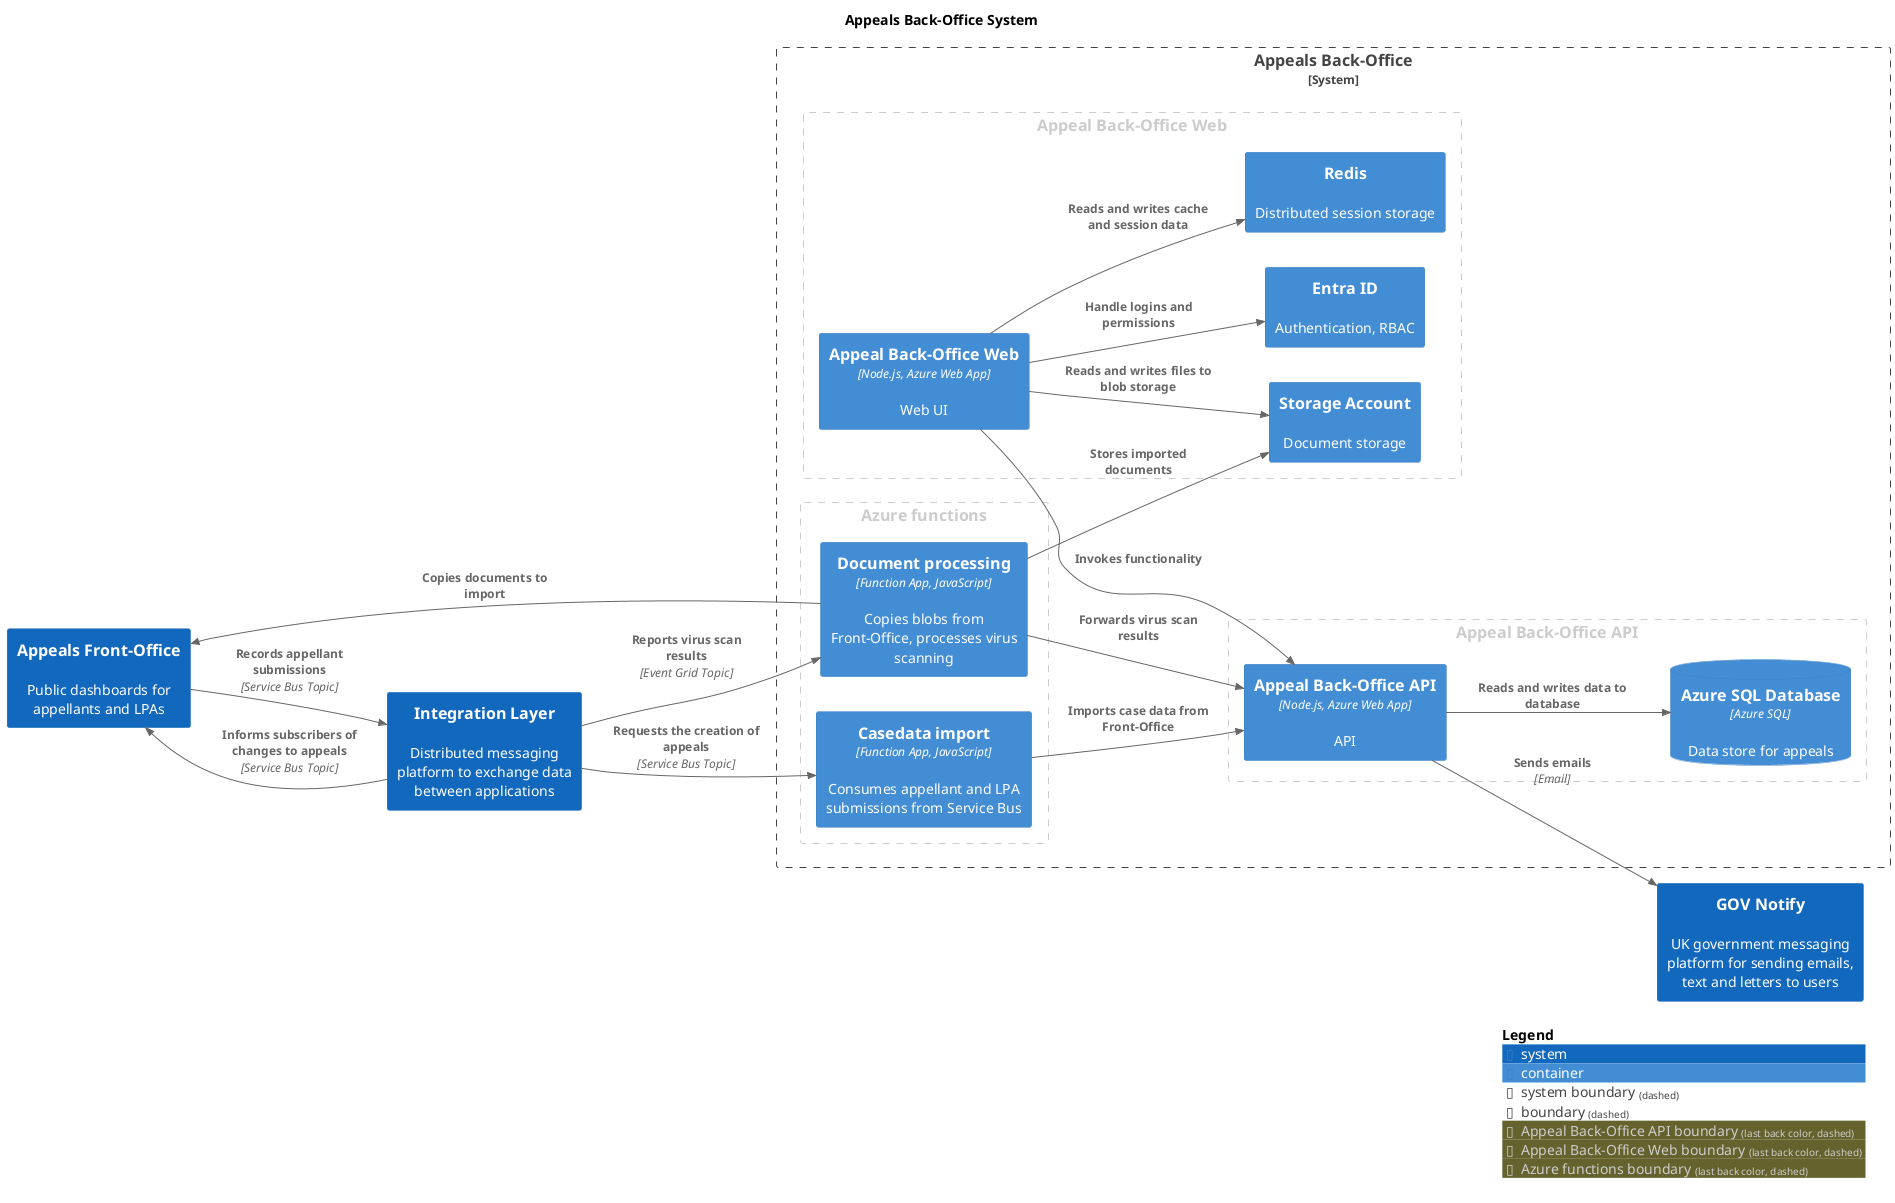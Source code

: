 @startuml
set separator none
title Appeals Back-Office System

left to right direction

!include <C4/C4>
!include <C4/C4_Context>
!include <C4/C4_Container>

System(AppealsFrontOffice, "Appeals Front-Office", $descr="Public dashboards for appellants and LPAs", $tags="", $link="")
System(IntegrationLayer, "Integration Layer", $descr="Distributed messaging platform to exchange data between applications", $tags="", $link="")
System(GOVNotify, "GOV Notify", $descr="UK government messaging platform for sending emails, text and letters to users", $tags="", $link="")

System_Boundary("AppealsBackOffice_boundary", "Appeals Back-Office", $tags="") {
  AddBoundaryTag("Appeal Back-Office API", $borderColor="#cccccc", $fontColor="#cccccc", $borderStyle="dashed")
  Boundary(group_1, "Appeal Back-Office API", $tags="Appeal Back-Office API") {
    Container(AppealsBackOffice.AppealBackOfficeAPI, "Appeal Back-Office API", $techn="Node.js, Azure Web App", $descr="API", $tags="", $link="")
    ContainerDb(AppealsBackOffice.AzureSQLDatabase, "Azure SQL Database", $techn="Azure SQL", $descr="Data store for appeals", $tags="", $link="")
  }

  AddBoundaryTag("Appeal Back-Office Web", $borderColor="#cccccc", $fontColor="#cccccc", $borderStyle="dashed")
  Boundary(group_2, "Appeal Back-Office Web", $tags="Appeal Back-Office Web") {
    Container(AppealsBackOffice.EntraID, "Entra ID", $techn="", $descr="Authentication, RBAC", $tags="", $link="")
    Container(AppealsBackOffice.StorageAccount, "Storage Account", $techn="", $descr="Document storage", $tags="", $link="")
    Container(AppealsBackOffice.AppealBackOfficeWeb, "Appeal Back-Office Web", $techn="Node.js, Azure Web App", $descr="Web UI", $tags="", $link="")
    Container(AppealsBackOffice.Redis, "Redis", $techn="", $descr="Distributed session storage", $tags="", $link="")
  }

  AddBoundaryTag("Azure functions", $borderColor="#cccccc", $fontColor="#cccccc", $borderStyle="dashed")
  Boundary(group_3, "Azure functions", $tags="Azure functions") {
    Container(AppealsBackOffice.Casedataimport, "Casedata import", $techn="Function App, JavaScript", $descr="Consumes appellant and LPA submissions from Service Bus", $tags="", $link="")
    Container(AppealsBackOffice.Documentprocessing, "Document processing", $techn="Function App, JavaScript", $descr="Copies blobs from Front-Office, processes virus scanning", $tags="", $link="")
  }

}

Rel(AppealsFrontOffice, IntegrationLayer, "Records appellant submissions", $techn="Service Bus Topic", $tags="", $link="")
Rel(IntegrationLayer, AppealsBackOffice.Casedataimport, "Requests the creation of appeals", $techn="Service Bus Topic", $tags="", $link="")
Rel(IntegrationLayer, AppealsFrontOffice, "Informs subscribers of changes to appeals", $techn="Service Bus Topic", $tags="", $link="")
Rel(AppealsBackOffice.AppealBackOfficeWeb, AppealsBackOffice.Redis, "Reads and writes cache and session data", $techn="", $tags="", $link="")
Rel(AppealsBackOffice.AppealBackOfficeWeb, AppealsBackOffice.AppealBackOfficeAPI, "Invokes functionality", $techn="", $tags="", $link="")
Rel(AppealsBackOffice.AppealBackOfficeWeb, AppealsBackOffice.EntraID, "Handle logins and permissions", $techn="", $tags="", $link="")
Rel(AppealsBackOffice.AppealBackOfficeWeb, AppealsBackOffice.StorageAccount, "Reads and writes files to blob storage", $techn="", $tags="", $link="")
Rel(AppealsBackOffice.AppealBackOfficeAPI, AppealsBackOffice.AzureSQLDatabase, "Reads and writes data to database", $techn="", $tags="", $link="")
Rel(AppealsBackOffice.AppealBackOfficeAPI, GOVNotify, "Sends emails", $techn="Email", $tags="", $link="")
Rel(AppealsBackOffice.Casedataimport, AppealsBackOffice.AppealBackOfficeAPI, "Imports case data from Front-Office", $techn="", $tags="", $link="")
Rel(IntegrationLayer, AppealsBackOffice.Documentprocessing, "Reports virus scan results", $techn="Event Grid Topic", $tags="", $link="")
Rel(AppealsBackOffice.Documentprocessing, AppealsBackOffice.AppealBackOfficeAPI, "Forwards virus scan results", $techn="", $tags="", $link="")
Rel(AppealsBackOffice.Documentprocessing, AppealsFrontOffice, "Copies documents to import", $techn="", $tags="", $link="")
Rel(AppealsBackOffice.Documentprocessing, AppealsBackOffice.StorageAccount, "Stores imported documents", $techn="", $tags="", $link="")

SHOW_LEGEND(true)
@enduml